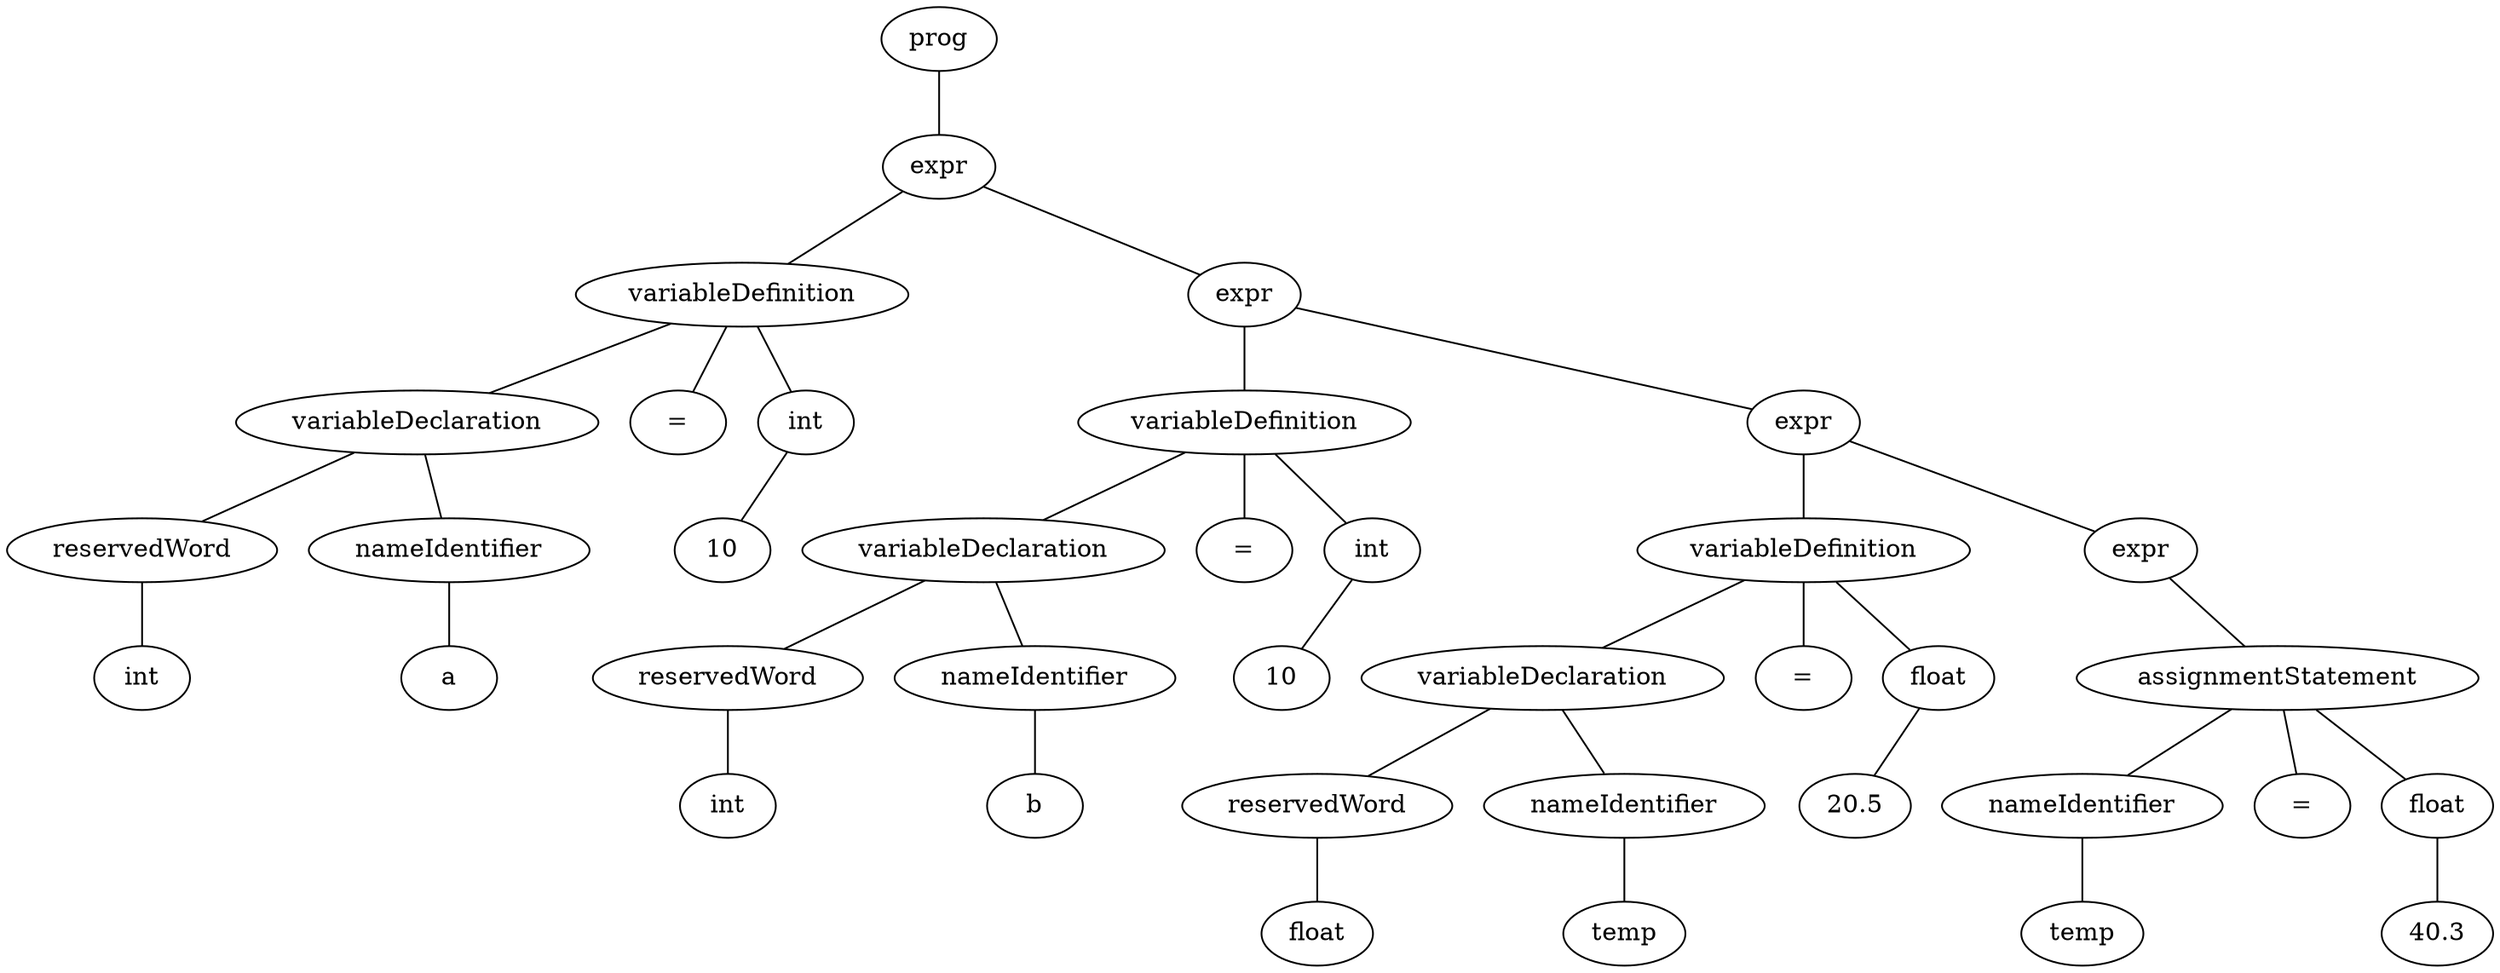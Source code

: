graph ast { 
<AST.AST object at 0x7fb6d7f940d0>[label="prog"] 
<AST.AST object at 0x7fb6d7f94af0>[label="expr"] 
<AST.AST object at 0x7fb6d7f94820>[label="variableDefinition"] 
<AST.AST object at 0x7fb6d7f94d90>[label="variableDeclaration"] 
<AST.AST object at 0x7fb6d7f75880>[label="reservedWord"] 
<AST.AST object at 0x7fb6d7f750d0>[label="int"] 
<AST.AST object at 0x7fb6d7f75c10>[label="nameIdentifier"] 
<AST.AST object at 0x7fb6d7f75d90>[label="a"] 
<AST.AST object at 0x7fb6d7f94970>[label="="] 
<AST.AST object at 0x7fb6d7f7c700>[label="int"] 
<AST.AST object at 0x7fb6d7f7c6a0>[label="10"] 
<AST.AST object at 0x7fb6d7f941f0>[label="expr"] 
<AST.AST object at 0x7fb6d7f78ac0>[label="variableDefinition"] 
<AST.AST object at 0x7fb6d7f78ee0>[label="variableDeclaration"] 
<AST.AST object at 0x7fb6d7f90bb0>[label="reservedWord"] 
<AST.AST object at 0x7fb6d7f90e80>[label="int"] 
<AST.AST object at 0x7fb6d7f908b0>[label="nameIdentifier"] 
<AST.AST object at 0x7fb6d7f903d0>[label="b"] 
<AST.AST object at 0x7fb6d7f78e50>[label="="] 
<AST.AST object at 0x7fb6d7f75e50>[label="int"] 
<AST.AST object at 0x7fb6d7f92190>[label="10"] 
<AST.AST object at 0x7fb6d7f7c820>[label="expr"] 
<AST.AST object at 0x7fb6d7f92640>[label="variableDefinition"] 
<AST.AST object at 0x7fb6d7f92910>[label="variableDeclaration"] 
<AST.AST object at 0x7fb6d7f92d30>[label="reservedWord"] 
<AST.AST object at 0x7fb6d7f92c40>[label="float"] 
<AST.AST object at 0x7fb6d7f92d90>[label="nameIdentifier"] 
<AST.AST object at 0x7fb6d7f92490>[label="temp"] 
<AST.AST object at 0x7fb6d7f92e80>[label="="] 
<AST.AST object at 0x7fb6d7f7acd0>[label="float"] 
<AST.AST object at 0x7fb6d7f7ab50>[label="20.5"] 
<AST.AST object at 0x7fb6d7f923d0>[label="expr"] 
<AST.AST object at 0x7fb6d7f7aa60>[label="assignmentStatement"] 
<AST.AST object at 0x7fb6d7f8e400>[label="nameIdentifier"] 
<AST.AST object at 0x7fb6d7f8e220>[label="temp"] 
<AST.AST object at 0x7fb6d7f8e250>[label="="] 
<AST.AST object at 0x7fb6d7f8eeb0>[label="float"] 
<AST.AST object at 0x7fb6d7f8e760>[label="40.3"] 
<AST.AST object at 0x7fb6d7f940d0> -- <AST.AST object at 0x7fb6d7f94af0>
<AST.AST object at 0x7fb6d7f94af0> -- <AST.AST object at 0x7fb6d7f94820>
<AST.AST object at 0x7fb6d7f94820> -- <AST.AST object at 0x7fb6d7f94d90>
<AST.AST object at 0x7fb6d7f94d90> -- <AST.AST object at 0x7fb6d7f75880>
<AST.AST object at 0x7fb6d7f75880> -- <AST.AST object at 0x7fb6d7f750d0>
<AST.AST object at 0x7fb6d7f94d90> -- <AST.AST object at 0x7fb6d7f75c10>
<AST.AST object at 0x7fb6d7f75c10> -- <AST.AST object at 0x7fb6d7f75d90>
<AST.AST object at 0x7fb6d7f94820> -- <AST.AST object at 0x7fb6d7f94970>
<AST.AST object at 0x7fb6d7f94820> -- <AST.AST object at 0x7fb6d7f7c700>
<AST.AST object at 0x7fb6d7f7c700> -- <AST.AST object at 0x7fb6d7f7c6a0>
<AST.AST object at 0x7fb6d7f94af0> -- <AST.AST object at 0x7fb6d7f941f0>
<AST.AST object at 0x7fb6d7f941f0> -- <AST.AST object at 0x7fb6d7f78ac0>
<AST.AST object at 0x7fb6d7f78ac0> -- <AST.AST object at 0x7fb6d7f78ee0>
<AST.AST object at 0x7fb6d7f78ee0> -- <AST.AST object at 0x7fb6d7f90bb0>
<AST.AST object at 0x7fb6d7f90bb0> -- <AST.AST object at 0x7fb6d7f90e80>
<AST.AST object at 0x7fb6d7f78ee0> -- <AST.AST object at 0x7fb6d7f908b0>
<AST.AST object at 0x7fb6d7f908b0> -- <AST.AST object at 0x7fb6d7f903d0>
<AST.AST object at 0x7fb6d7f78ac0> -- <AST.AST object at 0x7fb6d7f78e50>
<AST.AST object at 0x7fb6d7f78ac0> -- <AST.AST object at 0x7fb6d7f75e50>
<AST.AST object at 0x7fb6d7f75e50> -- <AST.AST object at 0x7fb6d7f92190>
<AST.AST object at 0x7fb6d7f941f0> -- <AST.AST object at 0x7fb6d7f7c820>
<AST.AST object at 0x7fb6d7f7c820> -- <AST.AST object at 0x7fb6d7f92640>
<AST.AST object at 0x7fb6d7f92640> -- <AST.AST object at 0x7fb6d7f92910>
<AST.AST object at 0x7fb6d7f92910> -- <AST.AST object at 0x7fb6d7f92d30>
<AST.AST object at 0x7fb6d7f92d30> -- <AST.AST object at 0x7fb6d7f92c40>
<AST.AST object at 0x7fb6d7f92910> -- <AST.AST object at 0x7fb6d7f92d90>
<AST.AST object at 0x7fb6d7f92d90> -- <AST.AST object at 0x7fb6d7f92490>
<AST.AST object at 0x7fb6d7f92640> -- <AST.AST object at 0x7fb6d7f92e80>
<AST.AST object at 0x7fb6d7f92640> -- <AST.AST object at 0x7fb6d7f7acd0>
<AST.AST object at 0x7fb6d7f7acd0> -- <AST.AST object at 0x7fb6d7f7ab50>
<AST.AST object at 0x7fb6d7f7c820> -- <AST.AST object at 0x7fb6d7f923d0>
<AST.AST object at 0x7fb6d7f923d0> -- <AST.AST object at 0x7fb6d7f7aa60>
<AST.AST object at 0x7fb6d7f7aa60> -- <AST.AST object at 0x7fb6d7f8e400>
<AST.AST object at 0x7fb6d7f8e400> -- <AST.AST object at 0x7fb6d7f8e220>
<AST.AST object at 0x7fb6d7f7aa60> -- <AST.AST object at 0x7fb6d7f8e250>
<AST.AST object at 0x7fb6d7f7aa60> -- <AST.AST object at 0x7fb6d7f8eeb0>
<AST.AST object at 0x7fb6d7f8eeb0> -- <AST.AST object at 0x7fb6d7f8e760>
}